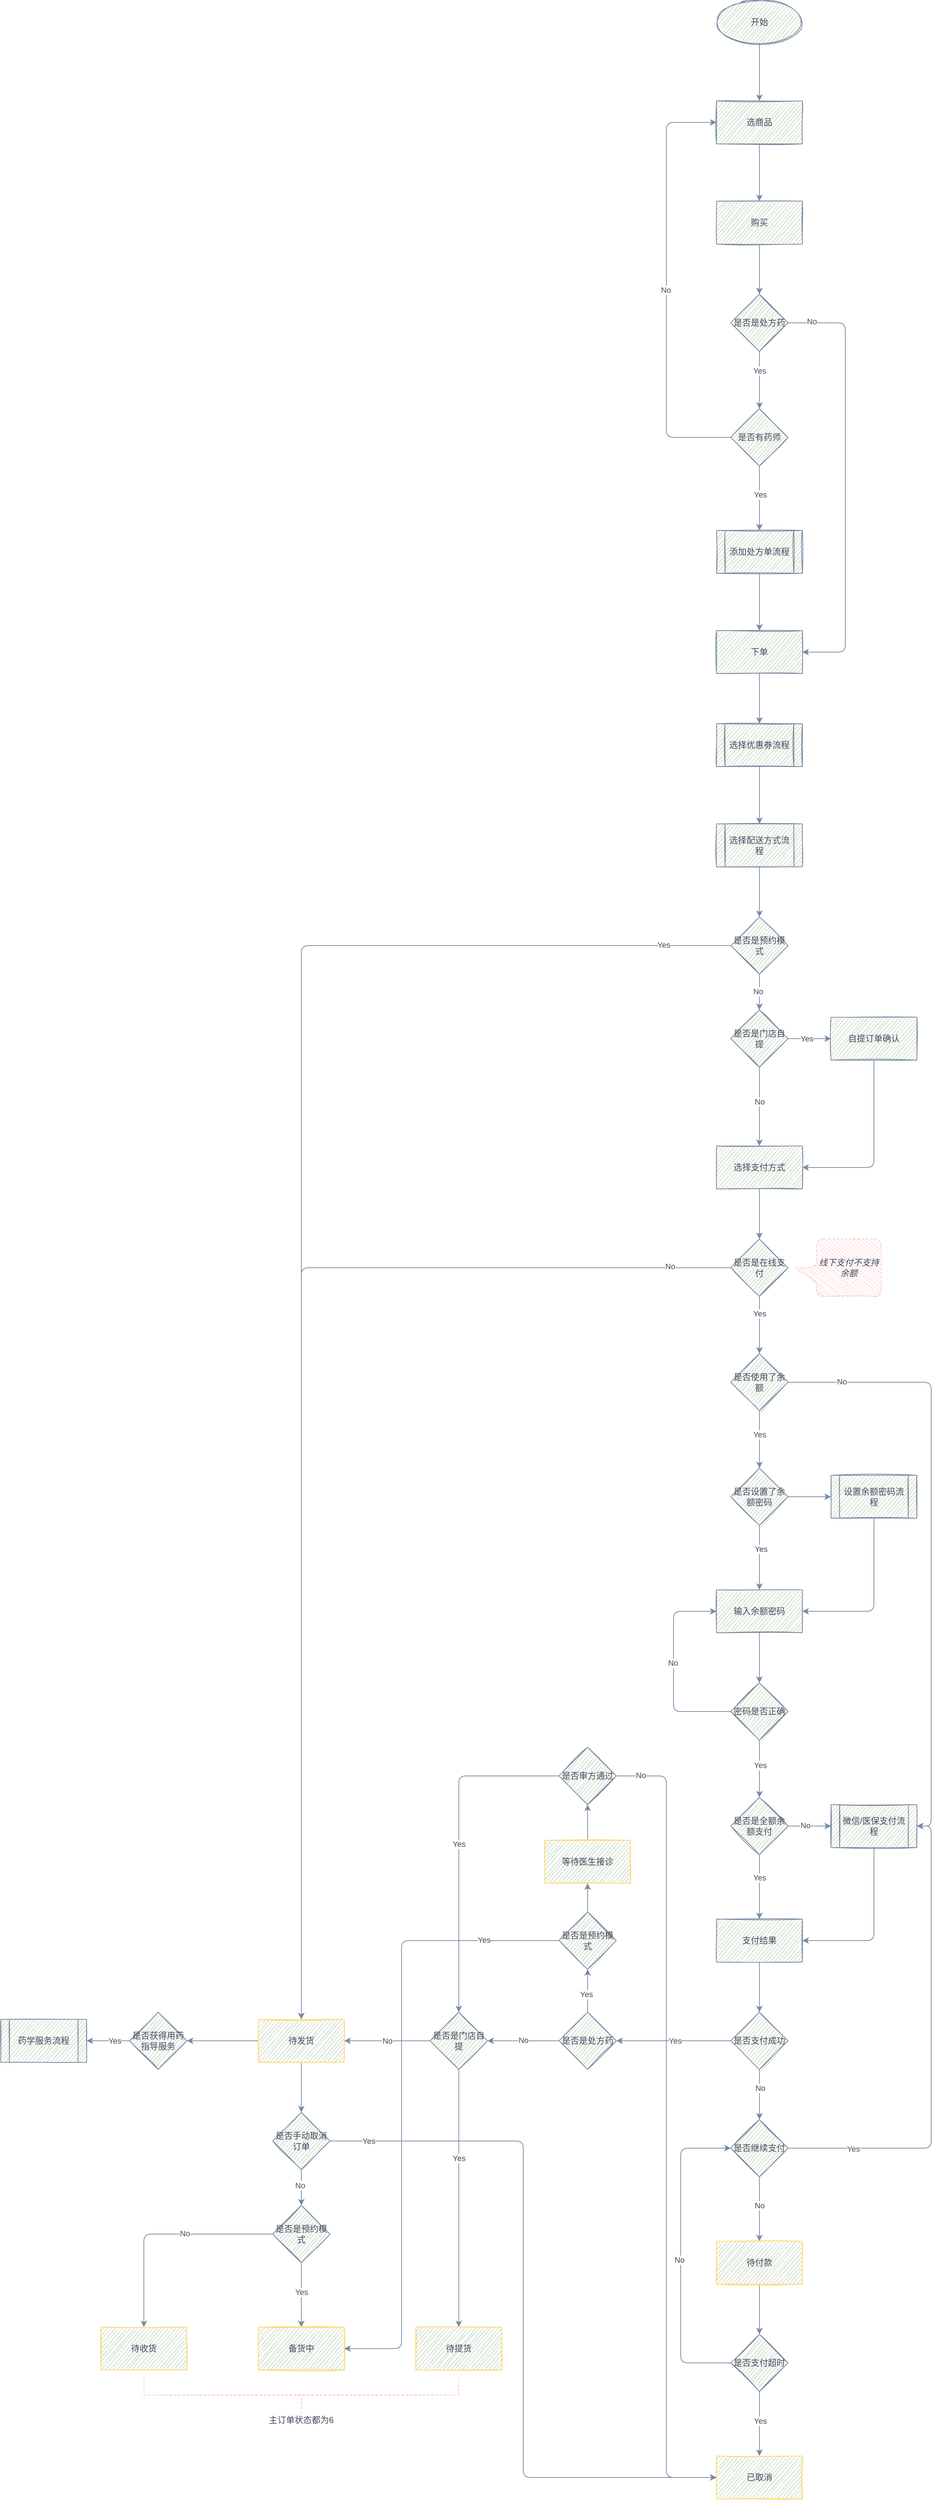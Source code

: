 <mxfile version="14.9.5" type="github">
  <diagram id="C5RBs43oDa-KdzZeNtuy" name="Page-1">
    <mxGraphModel dx="2838" dy="2009" grid="1" gridSize="10" guides="1" tooltips="1" connect="1" arrows="1" fold="1" page="1" pageScale="1" pageWidth="827" pageHeight="1169" math="0" shadow="0">
      <root>
        <mxCell id="WIyWlLk6GJQsqaUBKTNV-0" />
        <mxCell id="WIyWlLk6GJQsqaUBKTNV-1" parent="WIyWlLk6GJQsqaUBKTNV-0" />
        <mxCell id="QECgvXRe7AXAUNzWZ8xF-6" value="" style="edgeStyle=orthogonalEdgeStyle;curved=0;rounded=1;sketch=0;orthogonalLoop=1;jettySize=auto;html=1;fontColor=#46495D;strokeColor=#788AA3;fillColor=#B2C9AB;" edge="1" parent="WIyWlLk6GJQsqaUBKTNV-1" source="QECgvXRe7AXAUNzWZ8xF-1" target="QECgvXRe7AXAUNzWZ8xF-5">
          <mxGeometry relative="1" as="geometry" />
        </mxCell>
        <mxCell id="QECgvXRe7AXAUNzWZ8xF-1" value="开始" style="ellipse;whiteSpace=wrap;html=1;shadow=0;strokeWidth=1;glass=0;sketch=1;fillColor=#B2C9AB;strokeColor=#788AA3;fontColor=#46495D;" vertex="1" parent="WIyWlLk6GJQsqaUBKTNV-1">
          <mxGeometry x="160" y="-250" width="120" height="60" as="geometry" />
        </mxCell>
        <mxCell id="QECgvXRe7AXAUNzWZ8xF-8" value="" style="edgeStyle=orthogonalEdgeStyle;curved=0;rounded=1;sketch=0;orthogonalLoop=1;jettySize=auto;html=1;fontColor=#46495D;strokeColor=#788AA3;fillColor=#B2C9AB;" edge="1" parent="WIyWlLk6GJQsqaUBKTNV-1" source="QECgvXRe7AXAUNzWZ8xF-5" target="QECgvXRe7AXAUNzWZ8xF-7">
          <mxGeometry relative="1" as="geometry" />
        </mxCell>
        <mxCell id="QECgvXRe7AXAUNzWZ8xF-5" value="选商品" style="whiteSpace=wrap;html=1;shadow=0;fontColor=#46495D;strokeColor=#788AA3;strokeWidth=1;fillColor=#B2C9AB;glass=0;sketch=1;" vertex="1" parent="WIyWlLk6GJQsqaUBKTNV-1">
          <mxGeometry x="160" y="-110" width="120" height="60" as="geometry" />
        </mxCell>
        <mxCell id="QECgvXRe7AXAUNzWZ8xF-10" value="" style="edgeStyle=orthogonalEdgeStyle;curved=0;rounded=1;sketch=0;orthogonalLoop=1;jettySize=auto;html=1;fontColor=#46495D;strokeColor=#788AA3;fillColor=#B2C9AB;" edge="1" parent="WIyWlLk6GJQsqaUBKTNV-1" source="QECgvXRe7AXAUNzWZ8xF-7" target="QECgvXRe7AXAUNzWZ8xF-9">
          <mxGeometry relative="1" as="geometry" />
        </mxCell>
        <mxCell id="QECgvXRe7AXAUNzWZ8xF-7" value="购买" style="whiteSpace=wrap;html=1;shadow=0;fontColor=#46495D;strokeColor=#788AA3;strokeWidth=1;fillColor=#B2C9AB;glass=0;sketch=1;" vertex="1" parent="WIyWlLk6GJQsqaUBKTNV-1">
          <mxGeometry x="160" y="30" width="120" height="60" as="geometry" />
        </mxCell>
        <mxCell id="QECgvXRe7AXAUNzWZ8xF-14" value="" style="edgeStyle=orthogonalEdgeStyle;curved=0;rounded=1;sketch=0;orthogonalLoop=1;jettySize=auto;html=1;fontColor=#46495D;strokeColor=#788AA3;fillColor=#B2C9AB;" edge="1" parent="WIyWlLk6GJQsqaUBKTNV-1" source="QECgvXRe7AXAUNzWZ8xF-9" target="QECgvXRe7AXAUNzWZ8xF-13">
          <mxGeometry relative="1" as="geometry" />
        </mxCell>
        <mxCell id="QECgvXRe7AXAUNzWZ8xF-18" value="Yes" style="edgeLabel;html=1;align=center;verticalAlign=middle;resizable=0;points=[];fontColor=#46495D;" vertex="1" connectable="0" parent="QECgvXRe7AXAUNzWZ8xF-14">
          <mxGeometry x="-0.319" relative="1" as="geometry">
            <mxPoint as="offset" />
          </mxGeometry>
        </mxCell>
        <mxCell id="QECgvXRe7AXAUNzWZ8xF-26" style="edgeStyle=orthogonalEdgeStyle;curved=0;rounded=1;sketch=0;orthogonalLoop=1;jettySize=auto;html=1;fontColor=#46495D;strokeColor=#788AA3;fillColor=#B2C9AB;entryX=1;entryY=0.5;entryDx=0;entryDy=0;" edge="1" parent="WIyWlLk6GJQsqaUBKTNV-1" source="QECgvXRe7AXAUNzWZ8xF-9" target="QECgvXRe7AXAUNzWZ8xF-24">
          <mxGeometry relative="1" as="geometry">
            <mxPoint x="330" y="870" as="targetPoint" />
            <Array as="points">
              <mxPoint x="340" y="200" />
              <mxPoint x="340" y="660" />
            </Array>
          </mxGeometry>
        </mxCell>
        <mxCell id="QECgvXRe7AXAUNzWZ8xF-122" value="No" style="edgeLabel;html=1;align=center;verticalAlign=middle;resizable=0;points=[];fontColor=#46495D;" vertex="1" connectable="0" parent="QECgvXRe7AXAUNzWZ8xF-26">
          <mxGeometry x="-0.892" y="2" relative="1" as="geometry">
            <mxPoint as="offset" />
          </mxGeometry>
        </mxCell>
        <mxCell id="QECgvXRe7AXAUNzWZ8xF-9" value="是否是处方药" style="rhombus;whiteSpace=wrap;html=1;shadow=0;fontColor=#46495D;strokeColor=#788AA3;strokeWidth=1;fillColor=#B2C9AB;glass=0;sketch=1;" vertex="1" parent="WIyWlLk6GJQsqaUBKTNV-1">
          <mxGeometry x="180" y="160" width="80" height="80" as="geometry" />
        </mxCell>
        <mxCell id="QECgvXRe7AXAUNzWZ8xF-19" style="edgeStyle=orthogonalEdgeStyle;curved=0;rounded=1;sketch=0;orthogonalLoop=1;jettySize=auto;html=1;fontColor=#46495D;strokeColor=#788AA3;fillColor=#B2C9AB;" edge="1" parent="WIyWlLk6GJQsqaUBKTNV-1" source="QECgvXRe7AXAUNzWZ8xF-13" target="QECgvXRe7AXAUNzWZ8xF-5">
          <mxGeometry relative="1" as="geometry">
            <mxPoint x="90" y="-70" as="targetPoint" />
            <Array as="points">
              <mxPoint x="90" y="360" />
              <mxPoint x="90" y="-80" />
            </Array>
          </mxGeometry>
        </mxCell>
        <mxCell id="QECgvXRe7AXAUNzWZ8xF-20" value="No" style="edgeLabel;html=1;align=center;verticalAlign=middle;resizable=0;points=[];fontColor=#46495D;" vertex="1" connectable="0" parent="QECgvXRe7AXAUNzWZ8xF-19">
          <mxGeometry x="-0.014" y="1" relative="1" as="geometry">
            <mxPoint as="offset" />
          </mxGeometry>
        </mxCell>
        <mxCell id="QECgvXRe7AXAUNzWZ8xF-23" value="" style="edgeStyle=orthogonalEdgeStyle;curved=0;rounded=1;sketch=0;orthogonalLoop=1;jettySize=auto;html=1;fontColor=#46495D;strokeColor=#788AA3;fillColor=#B2C9AB;" edge="1" parent="WIyWlLk6GJQsqaUBKTNV-1" source="QECgvXRe7AXAUNzWZ8xF-13" target="QECgvXRe7AXAUNzWZ8xF-22">
          <mxGeometry relative="1" as="geometry" />
        </mxCell>
        <mxCell id="QECgvXRe7AXAUNzWZ8xF-123" value="Yes" style="edgeLabel;html=1;align=center;verticalAlign=middle;resizable=0;points=[];fontColor=#46495D;" vertex="1" connectable="0" parent="QECgvXRe7AXAUNzWZ8xF-23">
          <mxGeometry x="-0.111" y="1" relative="1" as="geometry">
            <mxPoint as="offset" />
          </mxGeometry>
        </mxCell>
        <mxCell id="QECgvXRe7AXAUNzWZ8xF-13" value="是否有药师" style="rhombus;whiteSpace=wrap;html=1;shadow=0;fontColor=#46495D;strokeColor=#788AA3;strokeWidth=1;fillColor=#B2C9AB;glass=0;sketch=1;" vertex="1" parent="WIyWlLk6GJQsqaUBKTNV-1">
          <mxGeometry x="180" y="320" width="80" height="80" as="geometry" />
        </mxCell>
        <mxCell id="QECgvXRe7AXAUNzWZ8xF-25" value="" style="edgeStyle=orthogonalEdgeStyle;curved=0;rounded=1;sketch=0;orthogonalLoop=1;jettySize=auto;html=1;fontColor=#46495D;strokeColor=#788AA3;fillColor=#B2C9AB;" edge="1" parent="WIyWlLk6GJQsqaUBKTNV-1" source="QECgvXRe7AXAUNzWZ8xF-22" target="QECgvXRe7AXAUNzWZ8xF-24">
          <mxGeometry relative="1" as="geometry" />
        </mxCell>
        <mxCell id="QECgvXRe7AXAUNzWZ8xF-22" value="添加处方单流程" style="shape=process;whiteSpace=wrap;html=1;backgroundOutline=1;shadow=0;fontColor=#46495D;strokeColor=#788AA3;strokeWidth=1;fillColor=#B2C9AB;glass=0;sketch=1;" vertex="1" parent="WIyWlLk6GJQsqaUBKTNV-1">
          <mxGeometry x="160" y="490" width="120" height="60" as="geometry" />
        </mxCell>
        <mxCell id="QECgvXRe7AXAUNzWZ8xF-114" style="edgeStyle=orthogonalEdgeStyle;curved=0;rounded=1;sketch=0;orthogonalLoop=1;jettySize=auto;html=1;entryX=0.5;entryY=0;entryDx=0;entryDy=0;fontColor=#46495D;strokeColor=#788AA3;fillColor=#B2C9AB;" edge="1" parent="WIyWlLk6GJQsqaUBKTNV-1" source="QECgvXRe7AXAUNzWZ8xF-24" target="QECgvXRe7AXAUNzWZ8xF-33">
          <mxGeometry relative="1" as="geometry" />
        </mxCell>
        <mxCell id="QECgvXRe7AXAUNzWZ8xF-24" value="下单" style="whiteSpace=wrap;html=1;shadow=0;fontColor=#46495D;strokeColor=#788AA3;strokeWidth=1;fillColor=#B2C9AB;glass=0;sketch=1;" vertex="1" parent="WIyWlLk6GJQsqaUBKTNV-1">
          <mxGeometry x="160" y="630" width="120" height="60" as="geometry" />
        </mxCell>
        <mxCell id="QECgvXRe7AXAUNzWZ8xF-140" value="" style="edgeStyle=orthogonalEdgeStyle;curved=0;rounded=1;sketch=0;orthogonalLoop=1;jettySize=auto;html=1;fontColor=#46495D;strokeColor=#788AA3;fillColor=#B2C9AB;" edge="1" parent="WIyWlLk6GJQsqaUBKTNV-1" source="QECgvXRe7AXAUNzWZ8xF-33" target="QECgvXRe7AXAUNzWZ8xF-139">
          <mxGeometry relative="1" as="geometry" />
        </mxCell>
        <mxCell id="QECgvXRe7AXAUNzWZ8xF-33" value="选择优惠券流程" style="shape=process;whiteSpace=wrap;html=1;backgroundOutline=1;shadow=0;fontColor=#46495D;strokeColor=#788AA3;strokeWidth=1;fillColor=#B2C9AB;glass=0;sketch=1;" vertex="1" parent="WIyWlLk6GJQsqaUBKTNV-1">
          <mxGeometry x="160" y="760" width="120" height="60" as="geometry" />
        </mxCell>
        <mxCell id="QECgvXRe7AXAUNzWZ8xF-42" value="" style="edgeStyle=orthogonalEdgeStyle;curved=0;rounded=1;sketch=0;orthogonalLoop=1;jettySize=auto;html=1;fontColor=#46495D;strokeColor=#788AA3;fillColor=#B2C9AB;" edge="1" parent="WIyWlLk6GJQsqaUBKTNV-1" source="QECgvXRe7AXAUNzWZ8xF-35" target="QECgvXRe7AXAUNzWZ8xF-41">
          <mxGeometry relative="1" as="geometry" />
        </mxCell>
        <mxCell id="QECgvXRe7AXAUNzWZ8xF-35" value="选择支付方式" style="whiteSpace=wrap;html=1;shadow=0;fontColor=#46495D;strokeColor=#788AA3;strokeWidth=1;fillColor=#B2C9AB;glass=0;sketch=1;" vertex="1" parent="WIyWlLk6GJQsqaUBKTNV-1">
          <mxGeometry x="160" y="1350" width="120" height="60" as="geometry" />
        </mxCell>
        <mxCell id="QECgvXRe7AXAUNzWZ8xF-47" value="" style="edgeStyle=orthogonalEdgeStyle;curved=0;rounded=1;sketch=0;orthogonalLoop=1;jettySize=auto;html=1;fontColor=#46495D;strokeColor=#788AA3;fillColor=#B2C9AB;" edge="1" parent="WIyWlLk6GJQsqaUBKTNV-1" source="QECgvXRe7AXAUNzWZ8xF-41" target="QECgvXRe7AXAUNzWZ8xF-46">
          <mxGeometry relative="1" as="geometry" />
        </mxCell>
        <mxCell id="QECgvXRe7AXAUNzWZ8xF-48" value="Yes" style="edgeLabel;html=1;align=center;verticalAlign=middle;resizable=0;points=[];fontColor=#46495D;" vertex="1" connectable="0" parent="QECgvXRe7AXAUNzWZ8xF-47">
          <mxGeometry x="-0.407" y="1" relative="1" as="geometry">
            <mxPoint x="-1" as="offset" />
          </mxGeometry>
        </mxCell>
        <mxCell id="QECgvXRe7AXAUNzWZ8xF-111" style="edgeStyle=orthogonalEdgeStyle;curved=0;rounded=1;sketch=0;orthogonalLoop=1;jettySize=auto;html=1;fontColor=#46495D;strokeColor=#788AA3;fillColor=#B2C9AB;entryX=0.5;entryY=0;entryDx=0;entryDy=0;" edge="1" parent="WIyWlLk6GJQsqaUBKTNV-1" source="QECgvXRe7AXAUNzWZ8xF-41" target="QECgvXRe7AXAUNzWZ8xF-108">
          <mxGeometry relative="1" as="geometry">
            <mxPoint x="40" y="2230" as="targetPoint" />
          </mxGeometry>
        </mxCell>
        <mxCell id="QECgvXRe7AXAUNzWZ8xF-112" value="No" style="edgeLabel;html=1;align=center;verticalAlign=middle;resizable=0;points=[];fontColor=#46495D;" vertex="1" connectable="0" parent="QECgvXRe7AXAUNzWZ8xF-111">
          <mxGeometry x="-0.897" y="-2" relative="1" as="geometry">
            <mxPoint as="offset" />
          </mxGeometry>
        </mxCell>
        <mxCell id="QECgvXRe7AXAUNzWZ8xF-41" value="是否是在线支付" style="rhombus;whiteSpace=wrap;html=1;shadow=0;fontColor=#46495D;strokeColor=#788AA3;strokeWidth=1;fillColor=#B2C9AB;glass=0;sketch=1;" vertex="1" parent="WIyWlLk6GJQsqaUBKTNV-1">
          <mxGeometry x="180" y="1480" width="80" height="80" as="geometry" />
        </mxCell>
        <mxCell id="QECgvXRe7AXAUNzWZ8xF-52" value="" style="edgeStyle=orthogonalEdgeStyle;curved=0;rounded=1;sketch=0;orthogonalLoop=1;jettySize=auto;html=1;fontColor=#46495D;strokeColor=#788AA3;fillColor=#B2C9AB;" edge="1" parent="WIyWlLk6GJQsqaUBKTNV-1" source="QECgvXRe7AXAUNzWZ8xF-46" target="QECgvXRe7AXAUNzWZ8xF-51">
          <mxGeometry relative="1" as="geometry" />
        </mxCell>
        <mxCell id="QECgvXRe7AXAUNzWZ8xF-53" value="Yes" style="edgeLabel;html=1;align=center;verticalAlign=middle;resizable=0;points=[];fontColor=#46495D;" vertex="1" connectable="0" parent="QECgvXRe7AXAUNzWZ8xF-52">
          <mxGeometry x="-0.172" relative="1" as="geometry">
            <mxPoint as="offset" />
          </mxGeometry>
        </mxCell>
        <mxCell id="QECgvXRe7AXAUNzWZ8xF-84" style="edgeStyle=orthogonalEdgeStyle;curved=0;rounded=1;sketch=0;orthogonalLoop=1;jettySize=auto;html=1;fontColor=#46495D;strokeColor=#788AA3;fillColor=#B2C9AB;entryX=1;entryY=0.5;entryDx=0;entryDy=0;" edge="1" parent="WIyWlLk6GJQsqaUBKTNV-1" source="QECgvXRe7AXAUNzWZ8xF-46" target="QECgvXRe7AXAUNzWZ8xF-81">
          <mxGeometry relative="1" as="geometry">
            <mxPoint x="520" y="2290" as="targetPoint" />
          </mxGeometry>
        </mxCell>
        <mxCell id="QECgvXRe7AXAUNzWZ8xF-86" value="No" style="edgeLabel;html=1;align=center;verticalAlign=middle;resizable=0;points=[];fontColor=#46495D;" vertex="1" connectable="0" parent="QECgvXRe7AXAUNzWZ8xF-84">
          <mxGeometry x="-0.821" y="1" relative="1" as="geometry">
            <mxPoint as="offset" />
          </mxGeometry>
        </mxCell>
        <mxCell id="QECgvXRe7AXAUNzWZ8xF-46" value="是否使用了余额" style="rhombus;whiteSpace=wrap;html=1;shadow=0;fontColor=#46495D;strokeColor=#788AA3;strokeWidth=1;fillColor=#B2C9AB;glass=0;sketch=1;" vertex="1" parent="WIyWlLk6GJQsqaUBKTNV-1">
          <mxGeometry x="180" y="1640" width="80" height="80" as="geometry" />
        </mxCell>
        <mxCell id="QECgvXRe7AXAUNzWZ8xF-62" value="" style="edgeStyle=orthogonalEdgeStyle;curved=0;rounded=1;sketch=0;orthogonalLoop=1;jettySize=auto;html=1;fontColor=#46495D;strokeColor=#788AA3;fillColor=#B2C9AB;" edge="1" parent="WIyWlLk6GJQsqaUBKTNV-1" source="QECgvXRe7AXAUNzWZ8xF-51" target="QECgvXRe7AXAUNzWZ8xF-61">
          <mxGeometry relative="1" as="geometry" />
        </mxCell>
        <mxCell id="QECgvXRe7AXAUNzWZ8xF-63" value="Yes" style="edgeLabel;html=1;align=center;verticalAlign=middle;resizable=0;points=[];fontColor=#46495D;" vertex="1" connectable="0" parent="QECgvXRe7AXAUNzWZ8xF-62">
          <mxGeometry x="-0.264" y="2" relative="1" as="geometry">
            <mxPoint as="offset" />
          </mxGeometry>
        </mxCell>
        <mxCell id="QECgvXRe7AXAUNzWZ8xF-65" value="" style="edgeStyle=orthogonalEdgeStyle;curved=0;rounded=1;sketch=0;orthogonalLoop=1;jettySize=auto;html=1;fontColor=#46495D;strokeColor=#788AA3;fillColor=#B2C9AB;" edge="1" parent="WIyWlLk6GJQsqaUBKTNV-1" source="QECgvXRe7AXAUNzWZ8xF-51" target="QECgvXRe7AXAUNzWZ8xF-64">
          <mxGeometry relative="1" as="geometry" />
        </mxCell>
        <mxCell id="QECgvXRe7AXAUNzWZ8xF-51" value="是否设置了余额密码" style="rhombus;whiteSpace=wrap;html=1;shadow=0;fontColor=#46495D;strokeColor=#788AA3;strokeWidth=1;fillColor=#B2C9AB;glass=0;sketch=1;" vertex="1" parent="WIyWlLk6GJQsqaUBKTNV-1">
          <mxGeometry x="180" y="1800" width="80" height="80" as="geometry" />
        </mxCell>
        <mxCell id="QECgvXRe7AXAUNzWZ8xF-68" value="" style="edgeStyle=orthogonalEdgeStyle;curved=0;rounded=1;sketch=0;orthogonalLoop=1;jettySize=auto;html=1;fontColor=#46495D;strokeColor=#788AA3;fillColor=#B2C9AB;" edge="1" parent="WIyWlLk6GJQsqaUBKTNV-1" source="QECgvXRe7AXAUNzWZ8xF-61" target="QECgvXRe7AXAUNzWZ8xF-67">
          <mxGeometry relative="1" as="geometry" />
        </mxCell>
        <mxCell id="QECgvXRe7AXAUNzWZ8xF-61" value="输入余额密码" style="whiteSpace=wrap;html=1;shadow=0;fontColor=#46495D;strokeColor=#788AA3;strokeWidth=1;fillColor=#B2C9AB;glass=0;sketch=1;" vertex="1" parent="WIyWlLk6GJQsqaUBKTNV-1">
          <mxGeometry x="160" y="1970" width="120" height="60" as="geometry" />
        </mxCell>
        <mxCell id="QECgvXRe7AXAUNzWZ8xF-66" style="edgeStyle=orthogonalEdgeStyle;curved=0;rounded=1;sketch=0;orthogonalLoop=1;jettySize=auto;html=1;fontColor=#46495D;strokeColor=#788AA3;fillColor=#B2C9AB;entryX=1;entryY=0.5;entryDx=0;entryDy=0;" edge="1" parent="WIyWlLk6GJQsqaUBKTNV-1" source="QECgvXRe7AXAUNzWZ8xF-64" target="QECgvXRe7AXAUNzWZ8xF-61">
          <mxGeometry relative="1" as="geometry">
            <mxPoint x="380" y="2000" as="targetPoint" />
            <Array as="points">
              <mxPoint x="380" y="2000" />
            </Array>
          </mxGeometry>
        </mxCell>
        <mxCell id="QECgvXRe7AXAUNzWZ8xF-64" value="设置余额密码流程" style="shape=process;whiteSpace=wrap;html=1;backgroundOutline=1;shadow=0;fontColor=#46495D;strokeColor=#788AA3;strokeWidth=1;fillColor=#B2C9AB;glass=0;sketch=1;" vertex="1" parent="WIyWlLk6GJQsqaUBKTNV-1">
          <mxGeometry x="320" y="1810" width="120" height="60" as="geometry" />
        </mxCell>
        <mxCell id="QECgvXRe7AXAUNzWZ8xF-71" value="" style="edgeStyle=orthogonalEdgeStyle;curved=0;rounded=1;sketch=0;orthogonalLoop=1;jettySize=auto;html=1;fontColor=#46495D;strokeColor=#788AA3;fillColor=#B2C9AB;" edge="1" parent="WIyWlLk6GJQsqaUBKTNV-1" source="QECgvXRe7AXAUNzWZ8xF-67" target="QECgvXRe7AXAUNzWZ8xF-70">
          <mxGeometry relative="1" as="geometry" />
        </mxCell>
        <mxCell id="QECgvXRe7AXAUNzWZ8xF-72" value="Yes" style="edgeLabel;html=1;align=center;verticalAlign=middle;resizable=0;points=[];fontColor=#46495D;" vertex="1" connectable="0" parent="QECgvXRe7AXAUNzWZ8xF-71">
          <mxGeometry x="-0.143" y="1" relative="1" as="geometry">
            <mxPoint as="offset" />
          </mxGeometry>
        </mxCell>
        <mxCell id="QECgvXRe7AXAUNzWZ8xF-74" style="edgeStyle=orthogonalEdgeStyle;curved=0;rounded=1;sketch=0;orthogonalLoop=1;jettySize=auto;html=1;fontColor=#46495D;strokeColor=#788AA3;fillColor=#B2C9AB;" edge="1" parent="WIyWlLk6GJQsqaUBKTNV-1" source="QECgvXRe7AXAUNzWZ8xF-67">
          <mxGeometry relative="1" as="geometry">
            <mxPoint x="160" y="2000" as="targetPoint" />
            <Array as="points">
              <mxPoint x="100" y="2140" />
            </Array>
          </mxGeometry>
        </mxCell>
        <mxCell id="QECgvXRe7AXAUNzWZ8xF-75" value="No" style="edgeLabel;html=1;align=center;verticalAlign=middle;resizable=0;points=[];fontColor=#46495D;" vertex="1" connectable="0" parent="QECgvXRe7AXAUNzWZ8xF-74">
          <mxGeometry x="0.058" y="1" relative="1" as="geometry">
            <mxPoint as="offset" />
          </mxGeometry>
        </mxCell>
        <mxCell id="QECgvXRe7AXAUNzWZ8xF-67" value="密码是否正确" style="rhombus;whiteSpace=wrap;html=1;shadow=0;fontColor=#46495D;strokeColor=#788AA3;strokeWidth=1;fillColor=#B2C9AB;glass=0;sketch=1;" vertex="1" parent="WIyWlLk6GJQsqaUBKTNV-1">
          <mxGeometry x="180" y="2100" width="80" height="80" as="geometry" />
        </mxCell>
        <mxCell id="QECgvXRe7AXAUNzWZ8xF-77" value="" style="edgeStyle=orthogonalEdgeStyle;curved=0;rounded=1;sketch=0;orthogonalLoop=1;jettySize=auto;html=1;fontColor=#46495D;strokeColor=#788AA3;fillColor=#B2C9AB;" edge="1" parent="WIyWlLk6GJQsqaUBKTNV-1" source="QECgvXRe7AXAUNzWZ8xF-70" target="QECgvXRe7AXAUNzWZ8xF-76">
          <mxGeometry relative="1" as="geometry" />
        </mxCell>
        <mxCell id="QECgvXRe7AXAUNzWZ8xF-78" value="Yes" style="edgeLabel;html=1;align=center;verticalAlign=middle;resizable=0;points=[];fontColor=#46495D;" vertex="1" connectable="0" parent="QECgvXRe7AXAUNzWZ8xF-77">
          <mxGeometry x="-0.29" relative="1" as="geometry">
            <mxPoint as="offset" />
          </mxGeometry>
        </mxCell>
        <mxCell id="QECgvXRe7AXAUNzWZ8xF-82" value="" style="edgeStyle=orthogonalEdgeStyle;curved=0;rounded=1;sketch=0;orthogonalLoop=1;jettySize=auto;html=1;fontColor=#46495D;strokeColor=#788AA3;fillColor=#B2C9AB;" edge="1" parent="WIyWlLk6GJQsqaUBKTNV-1" source="QECgvXRe7AXAUNzWZ8xF-70" target="QECgvXRe7AXAUNzWZ8xF-81">
          <mxGeometry relative="1" as="geometry" />
        </mxCell>
        <mxCell id="QECgvXRe7AXAUNzWZ8xF-83" value="No" style="edgeLabel;html=1;align=center;verticalAlign=middle;resizable=0;points=[];fontColor=#46495D;" vertex="1" connectable="0" parent="QECgvXRe7AXAUNzWZ8xF-82">
          <mxGeometry x="-0.222" y="1" relative="1" as="geometry">
            <mxPoint as="offset" />
          </mxGeometry>
        </mxCell>
        <mxCell id="QECgvXRe7AXAUNzWZ8xF-70" value="是否是全额余额支付" style="rhombus;whiteSpace=wrap;html=1;shadow=0;fontColor=#46495D;strokeColor=#788AA3;strokeWidth=1;fillColor=#B2C9AB;glass=0;sketch=1;" vertex="1" parent="WIyWlLk6GJQsqaUBKTNV-1">
          <mxGeometry x="180" y="2260" width="80" height="80" as="geometry" />
        </mxCell>
        <mxCell id="QECgvXRe7AXAUNzWZ8xF-105" value="" style="edgeStyle=orthogonalEdgeStyle;curved=0;rounded=1;sketch=0;orthogonalLoop=1;jettySize=auto;html=1;fontColor=#46495D;strokeColor=#788AA3;fillColor=#B2C9AB;" edge="1" parent="WIyWlLk6GJQsqaUBKTNV-1" source="QECgvXRe7AXAUNzWZ8xF-76" target="QECgvXRe7AXAUNzWZ8xF-104">
          <mxGeometry relative="1" as="geometry" />
        </mxCell>
        <mxCell id="QECgvXRe7AXAUNzWZ8xF-76" value="支付结果" style="whiteSpace=wrap;html=1;shadow=0;fontColor=#46495D;strokeColor=#788AA3;strokeWidth=1;fillColor=#B2C9AB;glass=0;sketch=1;" vertex="1" parent="WIyWlLk6GJQsqaUBKTNV-1">
          <mxGeometry x="160" y="2430" width="120" height="60" as="geometry" />
        </mxCell>
        <mxCell id="QECgvXRe7AXAUNzWZ8xF-87" style="edgeStyle=orthogonalEdgeStyle;curved=0;rounded=1;sketch=0;orthogonalLoop=1;jettySize=auto;html=1;fontColor=#46495D;strokeColor=#788AA3;fillColor=#B2C9AB;entryX=1;entryY=0.5;entryDx=0;entryDy=0;" edge="1" parent="WIyWlLk6GJQsqaUBKTNV-1" source="QECgvXRe7AXAUNzWZ8xF-81" target="QECgvXRe7AXAUNzWZ8xF-76">
          <mxGeometry relative="1" as="geometry">
            <mxPoint x="370" y="2520" as="targetPoint" />
            <Array as="points">
              <mxPoint x="380" y="2460" />
            </Array>
          </mxGeometry>
        </mxCell>
        <mxCell id="QECgvXRe7AXAUNzWZ8xF-81" value="微信/医保支付流程" style="shape=process;whiteSpace=wrap;html=1;backgroundOutline=1;shadow=0;fontColor=#46495D;strokeColor=#788AA3;strokeWidth=1;fillColor=#B2C9AB;glass=0;sketch=1;" vertex="1" parent="WIyWlLk6GJQsqaUBKTNV-1">
          <mxGeometry x="320" y="2270" width="120" height="60" as="geometry" />
        </mxCell>
        <mxCell id="QECgvXRe7AXAUNzWZ8xF-93" value="" style="edgeStyle=orthogonalEdgeStyle;curved=0;rounded=1;sketch=0;orthogonalLoop=1;jettySize=auto;html=1;fontColor=#46495D;strokeColor=#788AA3;fillColor=#B2C9AB;" edge="1" parent="WIyWlLk6GJQsqaUBKTNV-1" source="QECgvXRe7AXAUNzWZ8xF-88" target="QECgvXRe7AXAUNzWZ8xF-92">
          <mxGeometry relative="1" as="geometry" />
        </mxCell>
        <mxCell id="QECgvXRe7AXAUNzWZ8xF-95" value="No" style="edgeLabel;html=1;align=center;verticalAlign=middle;resizable=0;points=[];fontColor=#46495D;" vertex="1" connectable="0" parent="QECgvXRe7AXAUNzWZ8xF-93">
          <mxGeometry x="-0.111" relative="1" as="geometry">
            <mxPoint as="offset" />
          </mxGeometry>
        </mxCell>
        <mxCell id="QECgvXRe7AXAUNzWZ8xF-94" style="edgeStyle=orthogonalEdgeStyle;curved=0;rounded=1;sketch=0;orthogonalLoop=1;jettySize=auto;html=1;entryX=1;entryY=0.5;entryDx=0;entryDy=0;fontColor=#46495D;strokeColor=#788AA3;fillColor=#B2C9AB;" edge="1" parent="WIyWlLk6GJQsqaUBKTNV-1" source="QECgvXRe7AXAUNzWZ8xF-88" target="QECgvXRe7AXAUNzWZ8xF-81">
          <mxGeometry relative="1" as="geometry" />
        </mxCell>
        <mxCell id="QECgvXRe7AXAUNzWZ8xF-96" value="Yes" style="edgeLabel;html=1;align=center;verticalAlign=middle;resizable=0;points=[];fontColor=#46495D;" vertex="1" connectable="0" parent="QECgvXRe7AXAUNzWZ8xF-94">
          <mxGeometry x="-0.73" y="-1" relative="1" as="geometry">
            <mxPoint as="offset" />
          </mxGeometry>
        </mxCell>
        <mxCell id="QECgvXRe7AXAUNzWZ8xF-88" value="是否继续支付" style="rhombus;whiteSpace=wrap;html=1;shadow=0;fontColor=#46495D;strokeColor=#788AA3;strokeWidth=1;fillColor=#B2C9AB;glass=0;sketch=1;" vertex="1" parent="WIyWlLk6GJQsqaUBKTNV-1">
          <mxGeometry x="180" y="2710" width="80" height="80" as="geometry" />
        </mxCell>
        <mxCell id="QECgvXRe7AXAUNzWZ8xF-98" value="" style="edgeStyle=orthogonalEdgeStyle;curved=0;rounded=1;sketch=0;orthogonalLoop=1;jettySize=auto;html=1;fontColor=#46495D;strokeColor=#788AA3;fillColor=#B2C9AB;" edge="1" parent="WIyWlLk6GJQsqaUBKTNV-1" source="QECgvXRe7AXAUNzWZ8xF-92" target="QECgvXRe7AXAUNzWZ8xF-97">
          <mxGeometry relative="1" as="geometry" />
        </mxCell>
        <mxCell id="QECgvXRe7AXAUNzWZ8xF-92" value="待付款" style="whiteSpace=wrap;html=1;shadow=0;fontColor=#46495D;strokeWidth=1;fillColor=#B2C9AB;glass=0;sketch=1;strokeColor=#FFD966;" vertex="1" parent="WIyWlLk6GJQsqaUBKTNV-1">
          <mxGeometry x="160" y="2880" width="120" height="60" as="geometry" />
        </mxCell>
        <mxCell id="QECgvXRe7AXAUNzWZ8xF-99" style="edgeStyle=orthogonalEdgeStyle;curved=0;rounded=1;sketch=0;orthogonalLoop=1;jettySize=auto;html=1;fontColor=#46495D;strokeColor=#788AA3;fillColor=#B2C9AB;entryX=0;entryY=0.5;entryDx=0;entryDy=0;entryPerimeter=0;" edge="1" parent="WIyWlLk6GJQsqaUBKTNV-1" source="QECgvXRe7AXAUNzWZ8xF-97" target="QECgvXRe7AXAUNzWZ8xF-88">
          <mxGeometry relative="1" as="geometry">
            <mxPoint x="80" y="2750" as="targetPoint" />
            <Array as="points">
              <mxPoint x="110" y="3050" />
              <mxPoint x="110" y="2750" />
            </Array>
          </mxGeometry>
        </mxCell>
        <mxCell id="QECgvXRe7AXAUNzWZ8xF-100" value="No" style="edgeLabel;html=1;align=center;verticalAlign=middle;resizable=0;points=[];fontColor=#46495D;" vertex="1" connectable="0" parent="QECgvXRe7AXAUNzWZ8xF-99">
          <mxGeometry x="-0.026" y="2" relative="1" as="geometry">
            <mxPoint as="offset" />
          </mxGeometry>
        </mxCell>
        <mxCell id="QECgvXRe7AXAUNzWZ8xF-102" value="" style="edgeStyle=orthogonalEdgeStyle;curved=0;rounded=1;sketch=0;orthogonalLoop=1;jettySize=auto;html=1;fontColor=#46495D;strokeColor=#788AA3;fillColor=#B2C9AB;" edge="1" parent="WIyWlLk6GJQsqaUBKTNV-1" source="QECgvXRe7AXAUNzWZ8xF-97" target="QECgvXRe7AXAUNzWZ8xF-101">
          <mxGeometry relative="1" as="geometry" />
        </mxCell>
        <mxCell id="QECgvXRe7AXAUNzWZ8xF-103" value="Yes" style="edgeLabel;html=1;align=center;verticalAlign=middle;resizable=0;points=[];fontColor=#46495D;" vertex="1" connectable="0" parent="QECgvXRe7AXAUNzWZ8xF-102">
          <mxGeometry x="-0.085" y="1" relative="1" as="geometry">
            <mxPoint as="offset" />
          </mxGeometry>
        </mxCell>
        <mxCell id="QECgvXRe7AXAUNzWZ8xF-97" value="是否支付超时" style="rhombus;whiteSpace=wrap;html=1;shadow=0;fontColor=#46495D;strokeColor=#788AA3;strokeWidth=1;fillColor=#B2C9AB;glass=0;sketch=1;" vertex="1" parent="WIyWlLk6GJQsqaUBKTNV-1">
          <mxGeometry x="180" y="3010" width="80" height="80" as="geometry" />
        </mxCell>
        <mxCell id="QECgvXRe7AXAUNzWZ8xF-101" value="已取消" style="whiteSpace=wrap;html=1;shadow=0;fontColor=#46495D;strokeWidth=1;fillColor=#B2C9AB;glass=0;sketch=1;strokeColor=#FFD966;" vertex="1" parent="WIyWlLk6GJQsqaUBKTNV-1">
          <mxGeometry x="160" y="3180" width="120" height="60" as="geometry" />
        </mxCell>
        <mxCell id="QECgvXRe7AXAUNzWZ8xF-106" style="edgeStyle=orthogonalEdgeStyle;curved=0;rounded=1;sketch=0;orthogonalLoop=1;jettySize=auto;html=1;entryX=0.5;entryY=0;entryDx=0;entryDy=0;fontColor=#46495D;strokeColor=#788AA3;fillColor=#B2C9AB;" edge="1" parent="WIyWlLk6GJQsqaUBKTNV-1" source="QECgvXRe7AXAUNzWZ8xF-104" target="QECgvXRe7AXAUNzWZ8xF-88">
          <mxGeometry relative="1" as="geometry" />
        </mxCell>
        <mxCell id="QECgvXRe7AXAUNzWZ8xF-107" value="No" style="edgeLabel;html=1;align=center;verticalAlign=middle;resizable=0;points=[];fontColor=#46495D;" vertex="1" connectable="0" parent="QECgvXRe7AXAUNzWZ8xF-106">
          <mxGeometry x="-0.261" y="1" relative="1" as="geometry">
            <mxPoint as="offset" />
          </mxGeometry>
        </mxCell>
        <mxCell id="QECgvXRe7AXAUNzWZ8xF-174" value="" style="edgeStyle=orthogonalEdgeStyle;curved=0;rounded=1;sketch=0;orthogonalLoop=1;jettySize=auto;html=1;fontColor=#46495D;strokeColor=#788AA3;fillColor=#B2C9AB;" edge="1" parent="WIyWlLk6GJQsqaUBKTNV-1" source="QECgvXRe7AXAUNzWZ8xF-104" target="QECgvXRe7AXAUNzWZ8xF-173">
          <mxGeometry relative="1" as="geometry" />
        </mxCell>
        <mxCell id="QECgvXRe7AXAUNzWZ8xF-175" value="Yes" style="edgeLabel;html=1;align=center;verticalAlign=middle;resizable=0;points=[];fontColor=#46495D;" vertex="1" connectable="0" parent="QECgvXRe7AXAUNzWZ8xF-174">
          <mxGeometry x="-0.021" relative="1" as="geometry">
            <mxPoint as="offset" />
          </mxGeometry>
        </mxCell>
        <mxCell id="QECgvXRe7AXAUNzWZ8xF-104" value="是否支付成功" style="rhombus;whiteSpace=wrap;html=1;shadow=0;fontColor=#46495D;strokeColor=#788AA3;strokeWidth=1;fillColor=#B2C9AB;glass=0;sketch=1;" vertex="1" parent="WIyWlLk6GJQsqaUBKTNV-1">
          <mxGeometry x="180" y="2560" width="80" height="80" as="geometry" />
        </mxCell>
        <mxCell id="QECgvXRe7AXAUNzWZ8xF-125" value="" style="edgeStyle=orthogonalEdgeStyle;curved=0;rounded=1;sketch=0;orthogonalLoop=1;jettySize=auto;html=1;fontColor=#46495D;strokeColor=#788AA3;fillColor=#B2C9AB;" edge="1" parent="WIyWlLk6GJQsqaUBKTNV-1" source="QECgvXRe7AXAUNzWZ8xF-108" target="QECgvXRe7AXAUNzWZ8xF-124">
          <mxGeometry relative="1" as="geometry" />
        </mxCell>
        <mxCell id="QECgvXRe7AXAUNzWZ8xF-202" value="" style="edgeStyle=orthogonalEdgeStyle;curved=0;rounded=1;sketch=0;orthogonalLoop=1;jettySize=auto;html=1;fontColor=#46495D;strokeColor=#788AA3;fillColor=#B2C9AB;" edge="1" parent="WIyWlLk6GJQsqaUBKTNV-1" source="QECgvXRe7AXAUNzWZ8xF-108" target="QECgvXRe7AXAUNzWZ8xF-201">
          <mxGeometry relative="1" as="geometry" />
        </mxCell>
        <mxCell id="QECgvXRe7AXAUNzWZ8xF-108" value="待发货" style="whiteSpace=wrap;html=1;shadow=0;fontColor=#46495D;strokeWidth=1;fillColor=#B2C9AB;glass=0;sketch=1;fillStyle=auto;strokeColor=#FFD966;" vertex="1" parent="WIyWlLk6GJQsqaUBKTNV-1">
          <mxGeometry x="-480" y="2570" width="120" height="60" as="geometry" />
        </mxCell>
        <mxCell id="QECgvXRe7AXAUNzWZ8xF-116" style="edgeStyle=orthogonalEdgeStyle;curved=0;rounded=1;sketch=0;orthogonalLoop=1;jettySize=auto;html=1;entryX=0.5;entryY=0;entryDx=0;entryDy=0;fontColor=#46495D;strokeColor=#788AA3;fillColor=#B2C9AB;" edge="1" parent="WIyWlLk6GJQsqaUBKTNV-1" source="QECgvXRe7AXAUNzWZ8xF-113" target="QECgvXRe7AXAUNzWZ8xF-35">
          <mxGeometry relative="1" as="geometry" />
        </mxCell>
        <mxCell id="QECgvXRe7AXAUNzWZ8xF-117" value="No" style="edgeLabel;html=1;align=center;verticalAlign=middle;resizable=0;points=[];fontColor=#46495D;" vertex="1" connectable="0" parent="QECgvXRe7AXAUNzWZ8xF-116">
          <mxGeometry x="-0.13" relative="1" as="geometry">
            <mxPoint as="offset" />
          </mxGeometry>
        </mxCell>
        <mxCell id="QECgvXRe7AXAUNzWZ8xF-119" value="" style="edgeStyle=orthogonalEdgeStyle;curved=0;rounded=1;sketch=0;orthogonalLoop=1;jettySize=auto;html=1;fontColor=#46495D;strokeColor=#788AA3;fillColor=#B2C9AB;" edge="1" parent="WIyWlLk6GJQsqaUBKTNV-1" source="QECgvXRe7AXAUNzWZ8xF-113" target="QECgvXRe7AXAUNzWZ8xF-118">
          <mxGeometry relative="1" as="geometry" />
        </mxCell>
        <mxCell id="QECgvXRe7AXAUNzWZ8xF-121" value="Yes" style="edgeLabel;html=1;align=center;verticalAlign=middle;resizable=0;points=[];fontColor=#46495D;" vertex="1" connectable="0" parent="QECgvXRe7AXAUNzWZ8xF-119">
          <mxGeometry x="-0.153" relative="1" as="geometry">
            <mxPoint as="offset" />
          </mxGeometry>
        </mxCell>
        <mxCell id="QECgvXRe7AXAUNzWZ8xF-113" value="是否是门店自提" style="rhombus;whiteSpace=wrap;html=1;shadow=0;fontColor=#46495D;strokeColor=#788AA3;strokeWidth=1;fillColor=#B2C9AB;glass=0;sketch=1;" vertex="1" parent="WIyWlLk6GJQsqaUBKTNV-1">
          <mxGeometry x="180" y="1160" width="80" height="80" as="geometry" />
        </mxCell>
        <mxCell id="QECgvXRe7AXAUNzWZ8xF-120" style="edgeStyle=orthogonalEdgeStyle;curved=0;rounded=1;sketch=0;orthogonalLoop=1;jettySize=auto;html=1;fontColor=#46495D;strokeColor=#788AA3;fillColor=#B2C9AB;entryX=1;entryY=0.5;entryDx=0;entryDy=0;" edge="1" parent="WIyWlLk6GJQsqaUBKTNV-1" source="QECgvXRe7AXAUNzWZ8xF-118" target="QECgvXRe7AXAUNzWZ8xF-35">
          <mxGeometry relative="1" as="geometry">
            <mxPoint x="380.0" y="1390" as="targetPoint" />
            <Array as="points">
              <mxPoint x="380" y="1380" />
            </Array>
          </mxGeometry>
        </mxCell>
        <mxCell id="QECgvXRe7AXAUNzWZ8xF-118" value="自提订单确认" style="whiteSpace=wrap;html=1;shadow=0;fontColor=#46495D;strokeColor=#788AA3;strokeWidth=1;fillColor=#B2C9AB;glass=0;sketch=1;" vertex="1" parent="WIyWlLk6GJQsqaUBKTNV-1">
          <mxGeometry x="320" y="1170" width="120" height="60" as="geometry" />
        </mxCell>
        <mxCell id="QECgvXRe7AXAUNzWZ8xF-127" value="" style="edgeStyle=orthogonalEdgeStyle;curved=0;rounded=1;sketch=0;orthogonalLoop=1;jettySize=auto;html=1;fontColor=#46495D;strokeColor=#788AA3;fillColor=#B2C9AB;" edge="1" parent="WIyWlLk6GJQsqaUBKTNV-1" source="QECgvXRe7AXAUNzWZ8xF-124" target="QECgvXRe7AXAUNzWZ8xF-126">
          <mxGeometry relative="1" as="geometry" />
        </mxCell>
        <mxCell id="QECgvXRe7AXAUNzWZ8xF-128" value="Yes" style="edgeLabel;html=1;align=center;verticalAlign=middle;resizable=0;points=[];fontColor=#46495D;" vertex="1" connectable="0" parent="QECgvXRe7AXAUNzWZ8xF-127">
          <mxGeometry x="-0.28" relative="1" as="geometry">
            <mxPoint as="offset" />
          </mxGeometry>
        </mxCell>
        <mxCell id="QECgvXRe7AXAUNzWZ8xF-124" value="是否获得用药指导服务" style="rhombus;whiteSpace=wrap;html=1;shadow=0;fontColor=#46495D;strokeColor=#788AA3;strokeWidth=1;fillColor=#B2C9AB;glass=0;sketch=1;" vertex="1" parent="WIyWlLk6GJQsqaUBKTNV-1">
          <mxGeometry x="-660" y="2560" width="80" height="80" as="geometry" />
        </mxCell>
        <mxCell id="QECgvXRe7AXAUNzWZ8xF-126" value="药学服务流程" style="shape=process;whiteSpace=wrap;html=1;backgroundOutline=1;shadow=0;fontColor=#46495D;strokeColor=#788AA3;strokeWidth=1;fillColor=#B2C9AB;glass=0;sketch=1;" vertex="1" parent="WIyWlLk6GJQsqaUBKTNV-1">
          <mxGeometry x="-840" y="2570" width="120" height="60" as="geometry" />
        </mxCell>
        <mxCell id="QECgvXRe7AXAUNzWZ8xF-135" value="No" style="edgeStyle=orthogonalEdgeStyle;curved=0;rounded=1;sketch=0;orthogonalLoop=1;jettySize=auto;html=1;entryX=1;entryY=0.5;entryDx=0;entryDy=0;fontColor=#46495D;strokeColor=#788AA3;fillColor=#B2C9AB;" edge="1" parent="WIyWlLk6GJQsqaUBKTNV-1" source="QECgvXRe7AXAUNzWZ8xF-132" target="QECgvXRe7AXAUNzWZ8xF-108">
          <mxGeometry relative="1" as="geometry" />
        </mxCell>
        <mxCell id="QECgvXRe7AXAUNzWZ8xF-149" style="edgeStyle=orthogonalEdgeStyle;curved=0;rounded=1;sketch=0;orthogonalLoop=1;jettySize=auto;html=1;fontColor=#46495D;strokeColor=#788AA3;fillColor=#B2C9AB;" edge="1" parent="WIyWlLk6GJQsqaUBKTNV-1" source="QECgvXRe7AXAUNzWZ8xF-132" target="QECgvXRe7AXAUNzWZ8xF-136">
          <mxGeometry relative="1" as="geometry" />
        </mxCell>
        <mxCell id="QECgvXRe7AXAUNzWZ8xF-150" value="Yes" style="edgeLabel;html=1;align=center;verticalAlign=middle;resizable=0;points=[];fontColor=#46495D;" vertex="1" connectable="0" parent="QECgvXRe7AXAUNzWZ8xF-149">
          <mxGeometry x="-0.311" relative="1" as="geometry">
            <mxPoint as="offset" />
          </mxGeometry>
        </mxCell>
        <mxCell id="QECgvXRe7AXAUNzWZ8xF-132" value="是否是门店自提" style="rhombus;whiteSpace=wrap;html=1;shadow=0;fontColor=#46495D;strokeColor=#788AA3;strokeWidth=1;fillColor=#B2C9AB;glass=0;sketch=1;" vertex="1" parent="WIyWlLk6GJQsqaUBKTNV-1">
          <mxGeometry x="-240" y="2560" width="80" height="80" as="geometry" />
        </mxCell>
        <mxCell id="QECgvXRe7AXAUNzWZ8xF-136" value="待提货" style="whiteSpace=wrap;html=1;shadow=0;fontColor=#46495D;strokeWidth=1;fillColor=#B2C9AB;glass=0;sketch=1;strokeColor=#FFD966;" vertex="1" parent="WIyWlLk6GJQsqaUBKTNV-1">
          <mxGeometry x="-260" y="3000" width="120" height="60" as="geometry" />
        </mxCell>
        <mxCell id="QECgvXRe7AXAUNzWZ8xF-143" value="" style="edgeStyle=orthogonalEdgeStyle;curved=0;rounded=1;sketch=0;orthogonalLoop=1;jettySize=auto;html=1;fontColor=#46495D;strokeColor=#788AA3;fillColor=#B2C9AB;" edge="1" parent="WIyWlLk6GJQsqaUBKTNV-1" source="QECgvXRe7AXAUNzWZ8xF-139" target="QECgvXRe7AXAUNzWZ8xF-142">
          <mxGeometry relative="1" as="geometry" />
        </mxCell>
        <mxCell id="QECgvXRe7AXAUNzWZ8xF-139" value="选择配送方式流程" style="shape=process;whiteSpace=wrap;html=1;backgroundOutline=1;shadow=0;fontColor=#46495D;strokeColor=#788AA3;strokeWidth=1;fillColor=#B2C9AB;glass=0;sketch=1;" vertex="1" parent="WIyWlLk6GJQsqaUBKTNV-1">
          <mxGeometry x="160" y="900" width="120" height="60" as="geometry" />
        </mxCell>
        <mxCell id="QECgvXRe7AXAUNzWZ8xF-144" style="edgeStyle=orthogonalEdgeStyle;curved=0;rounded=1;sketch=0;orthogonalLoop=1;jettySize=auto;html=1;entryX=0.5;entryY=0;entryDx=0;entryDy=0;fontColor=#46495D;strokeColor=#788AA3;fillColor=#B2C9AB;" edge="1" parent="WIyWlLk6GJQsqaUBKTNV-1" source="QECgvXRe7AXAUNzWZ8xF-142" target="QECgvXRe7AXAUNzWZ8xF-113">
          <mxGeometry relative="1" as="geometry" />
        </mxCell>
        <mxCell id="QECgvXRe7AXAUNzWZ8xF-145" value="No" style="edgeLabel;html=1;align=center;verticalAlign=middle;resizable=0;points=[];fontColor=#46495D;" vertex="1" connectable="0" parent="QECgvXRe7AXAUNzWZ8xF-144">
          <mxGeometry x="-0.066" y="-2" relative="1" as="geometry">
            <mxPoint as="offset" />
          </mxGeometry>
        </mxCell>
        <mxCell id="QECgvXRe7AXAUNzWZ8xF-146" style="edgeStyle=orthogonalEdgeStyle;curved=0;rounded=1;sketch=0;orthogonalLoop=1;jettySize=auto;html=1;fontColor=#46495D;strokeColor=#788AA3;fillColor=#B2C9AB;entryX=0.5;entryY=0;entryDx=0;entryDy=0;" edge="1" parent="WIyWlLk6GJQsqaUBKTNV-1" source="QECgvXRe7AXAUNzWZ8xF-142" target="QECgvXRe7AXAUNzWZ8xF-108">
          <mxGeometry relative="1" as="geometry">
            <mxPoint x="-270" y="1830" as="targetPoint" />
          </mxGeometry>
        </mxCell>
        <mxCell id="QECgvXRe7AXAUNzWZ8xF-147" value="Yes" style="edgeLabel;html=1;align=center;verticalAlign=middle;resizable=0;points=[];fontColor=#46495D;" vertex="1" connectable="0" parent="QECgvXRe7AXAUNzWZ8xF-146">
          <mxGeometry x="-0.91" y="-1" relative="1" as="geometry">
            <mxPoint as="offset" />
          </mxGeometry>
        </mxCell>
        <mxCell id="QECgvXRe7AXAUNzWZ8xF-142" value="是否是预约模式" style="rhombus;whiteSpace=wrap;html=1;shadow=0;fontColor=#46495D;strokeColor=#788AA3;strokeWidth=1;fillColor=#B2C9AB;glass=0;sketch=1;" vertex="1" parent="WIyWlLk6GJQsqaUBKTNV-1">
          <mxGeometry x="180" y="1030" width="80" height="80" as="geometry" />
        </mxCell>
        <mxCell id="QECgvXRe7AXAUNzWZ8xF-148" value="线下支付不支持余额" style="shape=callout;whiteSpace=wrap;html=1;perimeter=calloutPerimeter;rounded=1;glass=0;sketch=1;fontColor=#46495D;strokeWidth=1;gradientDirection=south;connectable=0;direction=south;strokeColor=#FFCCCC;fillColor=#FFCCCC;fontStyle=2;dashed=1;" vertex="1" parent="WIyWlLk6GJQsqaUBKTNV-1">
          <mxGeometry x="270" y="1480" width="120" height="80" as="geometry" />
        </mxCell>
        <mxCell id="QECgvXRe7AXAUNzWZ8xF-156" value="" style="edgeStyle=orthogonalEdgeStyle;curved=0;rounded=1;sketch=0;orthogonalLoop=1;jettySize=auto;html=1;fontColor=#46495D;strokeColor=#788AA3;fillColor=#B2C9AB;" edge="1" parent="WIyWlLk6GJQsqaUBKTNV-1" source="QECgvXRe7AXAUNzWZ8xF-153" target="QECgvXRe7AXAUNzWZ8xF-155">
          <mxGeometry relative="1" as="geometry" />
        </mxCell>
        <mxCell id="QECgvXRe7AXAUNzWZ8xF-157" value="Yes" style="edgeLabel;html=1;align=center;verticalAlign=middle;resizable=0;points=[];fontColor=#46495D;" vertex="1" connectable="0" parent="QECgvXRe7AXAUNzWZ8xF-156">
          <mxGeometry x="-0.102" relative="1" as="geometry">
            <mxPoint as="offset" />
          </mxGeometry>
        </mxCell>
        <mxCell id="QECgvXRe7AXAUNzWZ8xF-159" value="" style="edgeStyle=orthogonalEdgeStyle;curved=0;rounded=1;sketch=0;orthogonalLoop=1;jettySize=auto;html=1;fontColor=#46495D;strokeColor=#788AA3;fillColor=#B2C9AB;" edge="1" parent="WIyWlLk6GJQsqaUBKTNV-1" source="QECgvXRe7AXAUNzWZ8xF-153" target="QECgvXRe7AXAUNzWZ8xF-158">
          <mxGeometry relative="1" as="geometry" />
        </mxCell>
        <mxCell id="QECgvXRe7AXAUNzWZ8xF-160" value="No" style="edgeLabel;html=1;align=center;verticalAlign=middle;resizable=0;points=[];fontColor=#46495D;" vertex="1" connectable="0" parent="QECgvXRe7AXAUNzWZ8xF-159">
          <mxGeometry x="-0.202" y="-1" relative="1" as="geometry">
            <mxPoint as="offset" />
          </mxGeometry>
        </mxCell>
        <mxCell id="QECgvXRe7AXAUNzWZ8xF-153" value="&lt;span&gt;是否是预约模式&lt;/span&gt;" style="rhombus;whiteSpace=wrap;html=1;shadow=0;fontColor=#46495D;strokeWidth=1;fillColor=#B2C9AB;glass=0;sketch=1;fillStyle=auto;strokeColor=#788AA3;" vertex="1" parent="WIyWlLk6GJQsqaUBKTNV-1">
          <mxGeometry x="-460" y="2830" width="80" height="80" as="geometry" />
        </mxCell>
        <mxCell id="QECgvXRe7AXAUNzWZ8xF-155" value="备货中" style="whiteSpace=wrap;html=1;shadow=0;fontColor=#46495D;strokeWidth=1;fillColor=#B2C9AB;glass=0;sketch=1;fillStyle=auto;strokeColor=#FFD966;" vertex="1" parent="WIyWlLk6GJQsqaUBKTNV-1">
          <mxGeometry x="-480" y="3000" width="120" height="60" as="geometry" />
        </mxCell>
        <mxCell id="QECgvXRe7AXAUNzWZ8xF-158" value="待收货" style="whiteSpace=wrap;html=1;shadow=0;fontColor=#46495D;strokeWidth=1;fillColor=#B2C9AB;glass=0;sketch=1;fillStyle=auto;strokeColor=#FFD966;" vertex="1" parent="WIyWlLk6GJQsqaUBKTNV-1">
          <mxGeometry x="-700" y="3000" width="120" height="60" as="geometry" />
        </mxCell>
        <mxCell id="QECgvXRe7AXAUNzWZ8xF-161" value="" style="strokeWidth=1;html=1;shape=mxgraph.flowchart.annotation_2;align=left;labelPosition=right;pointerEvents=1;rounded=1;glass=0;dashed=1;sketch=1;fontColor=#46495D;fillColor=#FFCCCC;gradientColor=none;gradientDirection=south;direction=north;strokeColor=#FFCCCC;" vertex="1" parent="WIyWlLk6GJQsqaUBKTNV-1">
          <mxGeometry x="-640" y="3070" width="440" height="50" as="geometry" />
        </mxCell>
        <mxCell id="QECgvXRe7AXAUNzWZ8xF-168" value="主订单状态都为6" style="text;html=1;strokeColor=none;fillColor=none;align=center;verticalAlign=middle;whiteSpace=wrap;rounded=0;glass=0;dashed=1;sketch=1;fontColor=#46495D;" vertex="1" parent="WIyWlLk6GJQsqaUBKTNV-1">
          <mxGeometry x="-480" y="3120" width="120" height="20" as="geometry" />
        </mxCell>
        <mxCell id="QECgvXRe7AXAUNzWZ8xF-176" style="edgeStyle=orthogonalEdgeStyle;curved=0;rounded=1;sketch=0;orthogonalLoop=1;jettySize=auto;html=1;entryX=1;entryY=0.5;entryDx=0;entryDy=0;fontColor=#46495D;strokeColor=#788AA3;fillColor=#B2C9AB;" edge="1" parent="WIyWlLk6GJQsqaUBKTNV-1" source="QECgvXRe7AXAUNzWZ8xF-173" target="QECgvXRe7AXAUNzWZ8xF-132">
          <mxGeometry relative="1" as="geometry" />
        </mxCell>
        <mxCell id="QECgvXRe7AXAUNzWZ8xF-177" value="No" style="edgeLabel;html=1;align=center;verticalAlign=middle;resizable=0;points=[];fontColor=#46495D;" vertex="1" connectable="0" parent="QECgvXRe7AXAUNzWZ8xF-176">
          <mxGeometry x="0.011" y="-1" relative="1" as="geometry">
            <mxPoint as="offset" />
          </mxGeometry>
        </mxCell>
        <mxCell id="QECgvXRe7AXAUNzWZ8xF-189" style="edgeStyle=orthogonalEdgeStyle;curved=0;rounded=1;sketch=0;orthogonalLoop=1;jettySize=auto;html=1;entryX=0.5;entryY=1;entryDx=0;entryDy=0;fontColor=#46495D;strokeColor=#788AA3;fillColor=#B2C9AB;" edge="1" parent="WIyWlLk6GJQsqaUBKTNV-1" source="QECgvXRe7AXAUNzWZ8xF-173" target="QECgvXRe7AXAUNzWZ8xF-180">
          <mxGeometry relative="1" as="geometry" />
        </mxCell>
        <mxCell id="QECgvXRe7AXAUNzWZ8xF-191" value="Yes" style="edgeLabel;html=1;align=center;verticalAlign=middle;resizable=0;points=[];fontColor=#46495D;" vertex="1" connectable="0" parent="QECgvXRe7AXAUNzWZ8xF-189">
          <mxGeometry x="-0.151" y="2" relative="1" as="geometry">
            <mxPoint as="offset" />
          </mxGeometry>
        </mxCell>
        <mxCell id="QECgvXRe7AXAUNzWZ8xF-173" value="是否是处方药" style="rhombus;whiteSpace=wrap;html=1;shadow=0;fontColor=#46495D;strokeColor=#788AA3;strokeWidth=1;fillColor=#B2C9AB;glass=0;sketch=1;" vertex="1" parent="WIyWlLk6GJQsqaUBKTNV-1">
          <mxGeometry x="-60" y="2560" width="80" height="80" as="geometry" />
        </mxCell>
        <mxCell id="QECgvXRe7AXAUNzWZ8xF-192" style="edgeStyle=orthogonalEdgeStyle;curved=0;rounded=1;sketch=0;orthogonalLoop=1;jettySize=auto;html=1;fontColor=#46495D;strokeColor=#788AA3;fillColor=#B2C9AB;entryX=1;entryY=0.5;entryDx=0;entryDy=0;" edge="1" parent="WIyWlLk6GJQsqaUBKTNV-1" source="QECgvXRe7AXAUNzWZ8xF-180" target="QECgvXRe7AXAUNzWZ8xF-155">
          <mxGeometry relative="1" as="geometry">
            <mxPoint x="-310.0" y="2910" as="targetPoint" />
            <Array as="points">
              <mxPoint x="-280" y="2460" />
              <mxPoint x="-280" y="3030" />
            </Array>
          </mxGeometry>
        </mxCell>
        <mxCell id="QECgvXRe7AXAUNzWZ8xF-200" value="Yes" style="edgeLabel;html=1;align=center;verticalAlign=middle;resizable=0;points=[];fontColor=#46495D;" vertex="1" connectable="0" parent="QECgvXRe7AXAUNzWZ8xF-192">
          <mxGeometry x="-0.757" y="-1" relative="1" as="geometry">
            <mxPoint as="offset" />
          </mxGeometry>
        </mxCell>
        <mxCell id="QECgvXRe7AXAUNzWZ8xF-193" style="edgeStyle=orthogonalEdgeStyle;curved=0;rounded=1;sketch=0;orthogonalLoop=1;jettySize=auto;html=1;entryX=0.5;entryY=1;entryDx=0;entryDy=0;fontColor=#46495D;strokeColor=#788AA3;fillColor=#B2C9AB;" edge="1" parent="WIyWlLk6GJQsqaUBKTNV-1" source="QECgvXRe7AXAUNzWZ8xF-180" target="QECgvXRe7AXAUNzWZ8xF-184">
          <mxGeometry relative="1" as="geometry" />
        </mxCell>
        <mxCell id="QECgvXRe7AXAUNzWZ8xF-180" value="是否是预约模式" style="rhombus;whiteSpace=wrap;html=1;shadow=0;fontColor=#46495D;strokeColor=#788AA3;strokeWidth=1;fillColor=#B2C9AB;glass=0;sketch=1;" vertex="1" parent="WIyWlLk6GJQsqaUBKTNV-1">
          <mxGeometry x="-60" y="2420" width="80" height="80" as="geometry" />
        </mxCell>
        <mxCell id="QECgvXRe7AXAUNzWZ8xF-194" style="edgeStyle=orthogonalEdgeStyle;curved=0;rounded=1;sketch=0;orthogonalLoop=1;jettySize=auto;html=1;entryX=0.5;entryY=1;entryDx=0;entryDy=0;fontColor=#46495D;strokeColor=#788AA3;fillColor=#B2C9AB;" edge="1" parent="WIyWlLk6GJQsqaUBKTNV-1" source="QECgvXRe7AXAUNzWZ8xF-184" target="QECgvXRe7AXAUNzWZ8xF-187">
          <mxGeometry relative="1" as="geometry" />
        </mxCell>
        <mxCell id="QECgvXRe7AXAUNzWZ8xF-184" value="等待医生接诊" style="whiteSpace=wrap;html=1;shadow=0;fontColor=#46495D;strokeWidth=1;fillColor=#B2C9AB;glass=0;sketch=1;strokeColor=#FFD966;" vertex="1" parent="WIyWlLk6GJQsqaUBKTNV-1">
          <mxGeometry x="-80" y="2320" width="120" height="60" as="geometry" />
        </mxCell>
        <mxCell id="QECgvXRe7AXAUNzWZ8xF-197" style="edgeStyle=orthogonalEdgeStyle;curved=0;rounded=1;sketch=0;orthogonalLoop=1;jettySize=auto;html=1;fontColor=#46495D;strokeColor=#788AA3;fillColor=#B2C9AB;entryX=0;entryY=0.5;entryDx=0;entryDy=0;" edge="1" parent="WIyWlLk6GJQsqaUBKTNV-1" source="QECgvXRe7AXAUNzWZ8xF-187" target="QECgvXRe7AXAUNzWZ8xF-101">
          <mxGeometry relative="1" as="geometry">
            <mxPoint x="50.0" y="2940" as="targetPoint" />
          </mxGeometry>
        </mxCell>
        <mxCell id="QECgvXRe7AXAUNzWZ8xF-198" value="No" style="edgeLabel;html=1;align=center;verticalAlign=middle;resizable=0;points=[];fontColor=#46495D;" vertex="1" connectable="0" parent="QECgvXRe7AXAUNzWZ8xF-197">
          <mxGeometry x="-0.94" y="1" relative="1" as="geometry">
            <mxPoint as="offset" />
          </mxGeometry>
        </mxCell>
        <mxCell id="QECgvXRe7AXAUNzWZ8xF-199" value="Yes" style="edgeStyle=orthogonalEdgeStyle;curved=0;rounded=1;sketch=0;orthogonalLoop=1;jettySize=auto;html=1;entryX=0.5;entryY=0;entryDx=0;entryDy=0;fontColor=#46495D;strokeColor=#788AA3;fillColor=#B2C9AB;" edge="1" parent="WIyWlLk6GJQsqaUBKTNV-1" source="QECgvXRe7AXAUNzWZ8xF-187" target="QECgvXRe7AXAUNzWZ8xF-132">
          <mxGeometry relative="1" as="geometry" />
        </mxCell>
        <mxCell id="QECgvXRe7AXAUNzWZ8xF-187" value="是否审方通过" style="rhombus;whiteSpace=wrap;html=1;shadow=0;fontColor=#46495D;strokeWidth=1;fillColor=#B2C9AB;glass=0;sketch=1;strokeColor=#788AA3;" vertex="1" parent="WIyWlLk6GJQsqaUBKTNV-1">
          <mxGeometry x="-60" y="2190" width="80" height="80" as="geometry" />
        </mxCell>
        <mxCell id="QECgvXRe7AXAUNzWZ8xF-205" style="edgeStyle=orthogonalEdgeStyle;curved=0;rounded=1;sketch=0;orthogonalLoop=1;jettySize=auto;html=1;entryX=0.5;entryY=0;entryDx=0;entryDy=0;fontColor=#46495D;strokeColor=#788AA3;fillColor=#B2C9AB;" edge="1" parent="WIyWlLk6GJQsqaUBKTNV-1" source="QECgvXRe7AXAUNzWZ8xF-201" target="QECgvXRe7AXAUNzWZ8xF-153">
          <mxGeometry relative="1" as="geometry" />
        </mxCell>
        <mxCell id="QECgvXRe7AXAUNzWZ8xF-206" value="No" style="edgeLabel;html=1;align=center;verticalAlign=middle;resizable=0;points=[];fontColor=#46495D;" vertex="1" connectable="0" parent="QECgvXRe7AXAUNzWZ8xF-205">
          <mxGeometry x="-0.137" y="-2" relative="1" as="geometry">
            <mxPoint as="offset" />
          </mxGeometry>
        </mxCell>
        <mxCell id="QECgvXRe7AXAUNzWZ8xF-207" style="edgeStyle=orthogonalEdgeStyle;curved=0;rounded=1;sketch=0;orthogonalLoop=1;jettySize=auto;html=1;fontColor=#46495D;strokeColor=#788AA3;fillColor=#B2C9AB;entryX=0;entryY=0.5;entryDx=0;entryDy=0;" edge="1" parent="WIyWlLk6GJQsqaUBKTNV-1" source="QECgvXRe7AXAUNzWZ8xF-201" target="QECgvXRe7AXAUNzWZ8xF-101">
          <mxGeometry relative="1" as="geometry">
            <mxPoint x="-730" y="3180" as="targetPoint" />
          </mxGeometry>
        </mxCell>
        <mxCell id="QECgvXRe7AXAUNzWZ8xF-208" value="Yes" style="edgeLabel;html=1;align=center;verticalAlign=middle;resizable=0;points=[];fontColor=#46495D;" vertex="1" connectable="0" parent="QECgvXRe7AXAUNzWZ8xF-207">
          <mxGeometry x="-0.893" relative="1" as="geometry">
            <mxPoint as="offset" />
          </mxGeometry>
        </mxCell>
        <mxCell id="QECgvXRe7AXAUNzWZ8xF-201" value="是否手动取消订单" style="rhombus;whiteSpace=wrap;html=1;shadow=0;fontColor=#46495D;strokeWidth=1;fillColor=#B2C9AB;glass=0;sketch=1;fillStyle=auto;strokeColor=#788AA3;" vertex="1" parent="WIyWlLk6GJQsqaUBKTNV-1">
          <mxGeometry x="-460" y="2700" width="80" height="80" as="geometry" />
        </mxCell>
      </root>
    </mxGraphModel>
  </diagram>
</mxfile>
